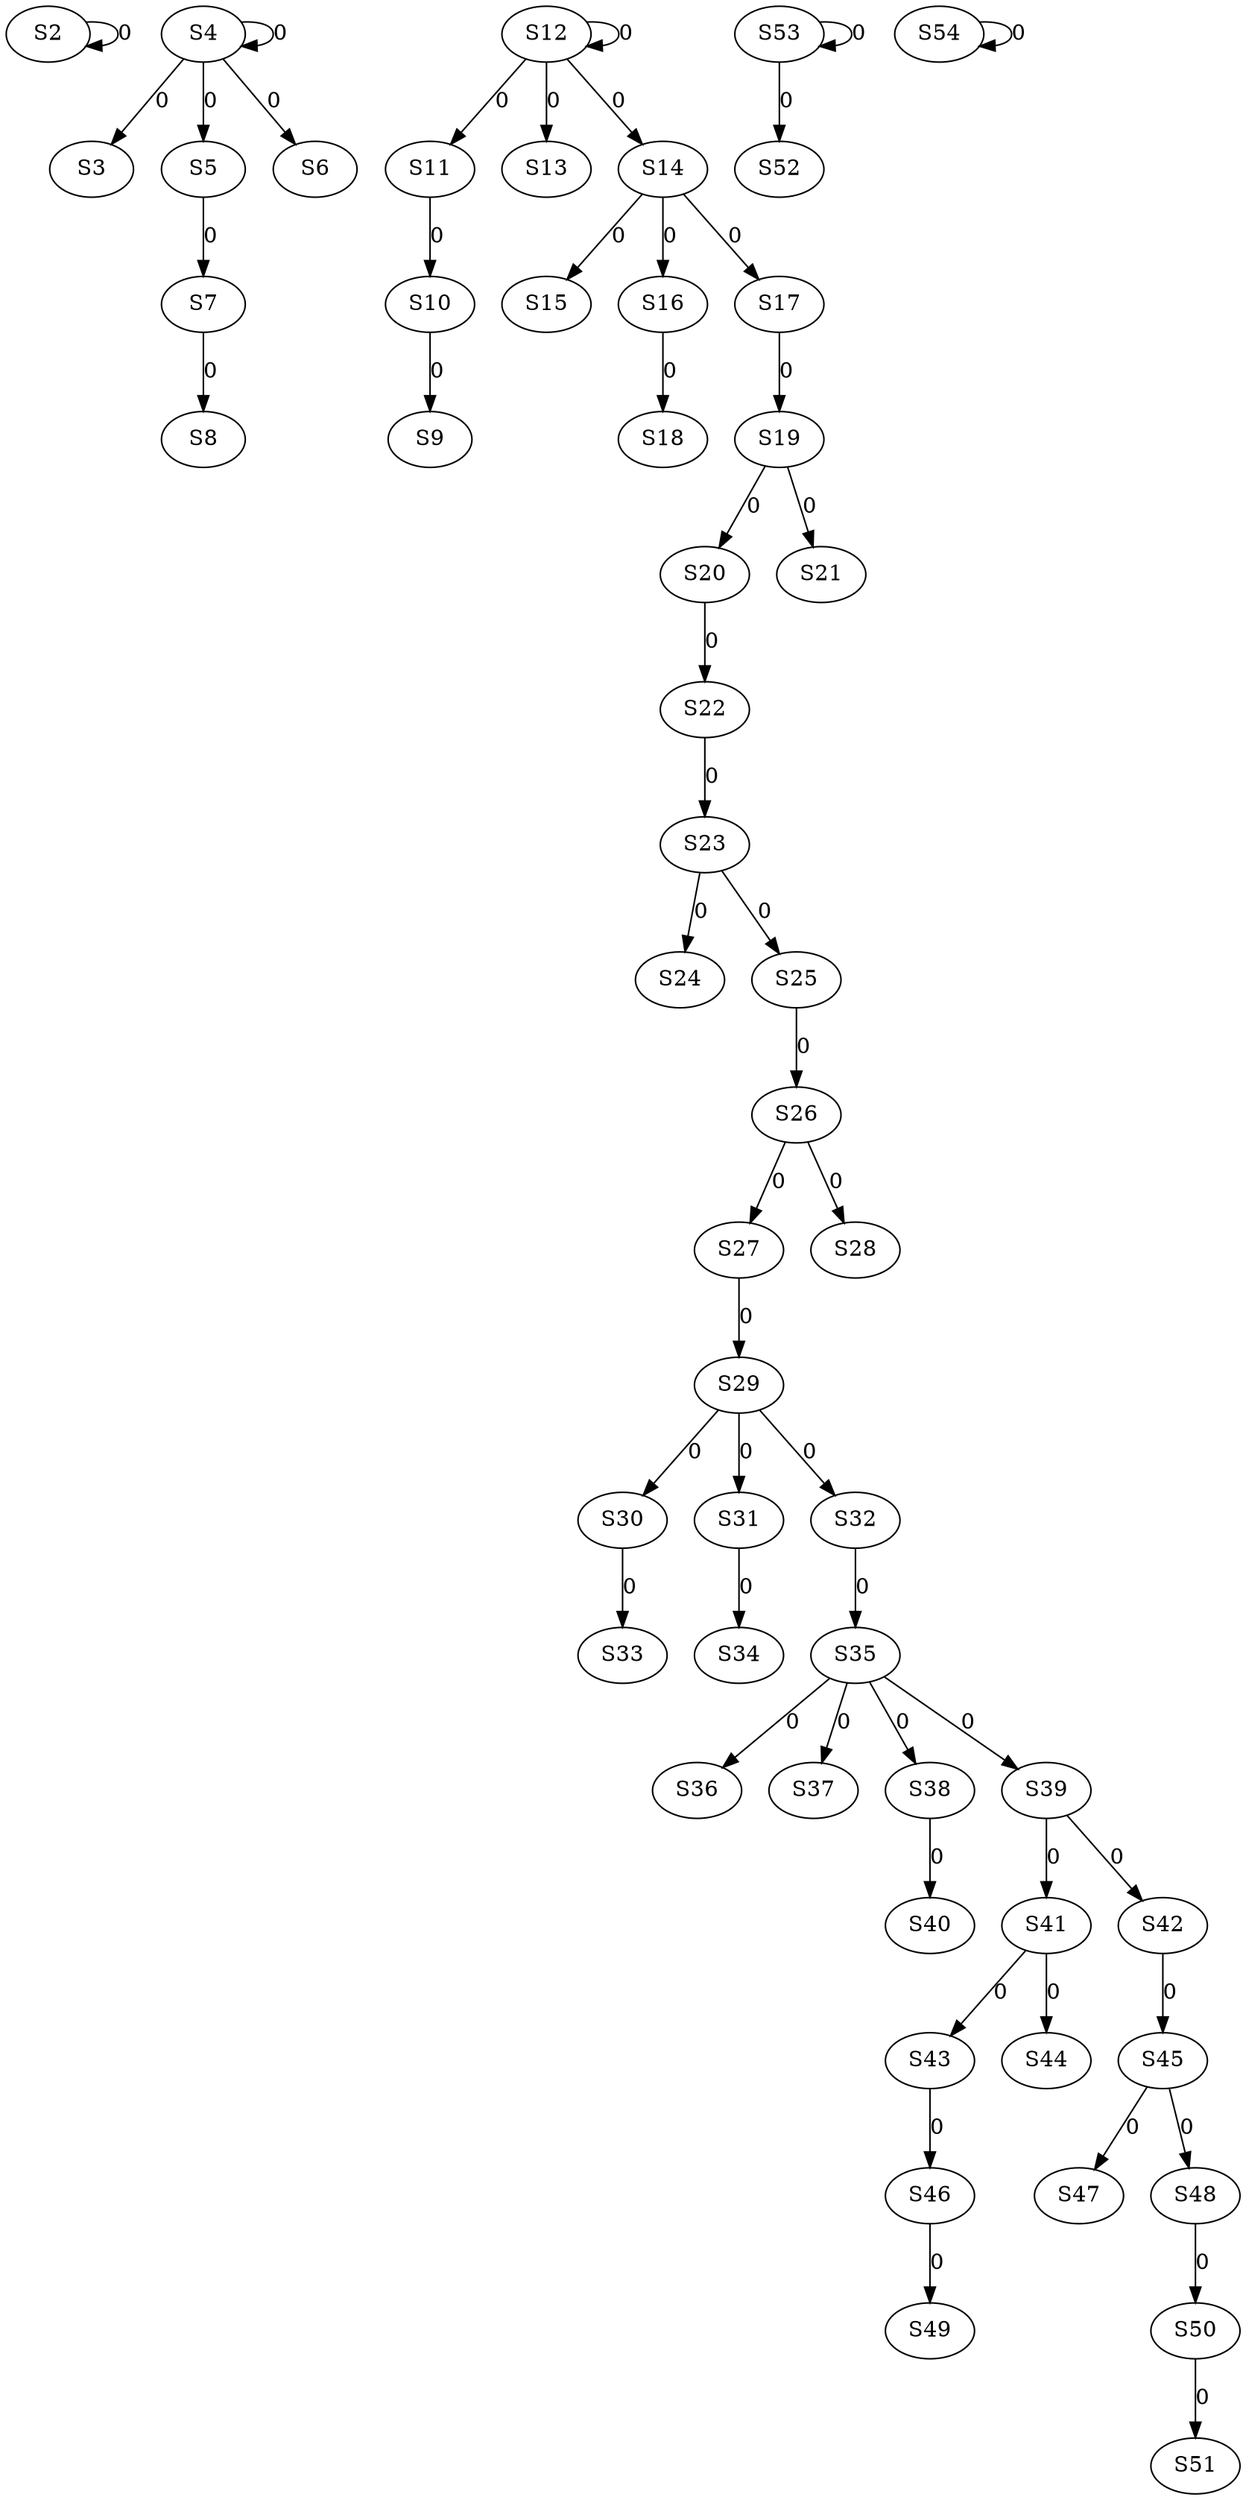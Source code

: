 strict digraph {
	S2 -> S2 [ label = 0 ];
	S4 -> S3 [ label = 0 ];
	S4 -> S4 [ label = 0 ];
	S4 -> S5 [ label = 0 ];
	S4 -> S6 [ label = 0 ];
	S5 -> S7 [ label = 0 ];
	S7 -> S8 [ label = 0 ];
	S10 -> S9 [ label = 0 ];
	S11 -> S10 [ label = 0 ];
	S12 -> S11 [ label = 0 ];
	S12 -> S12 [ label = 0 ];
	S12 -> S13 [ label = 0 ];
	S12 -> S14 [ label = 0 ];
	S14 -> S15 [ label = 0 ];
	S14 -> S16 [ label = 0 ];
	S14 -> S17 [ label = 0 ];
	S16 -> S18 [ label = 0 ];
	S17 -> S19 [ label = 0 ];
	S19 -> S20 [ label = 0 ];
	S19 -> S21 [ label = 0 ];
	S20 -> S22 [ label = 0 ];
	S22 -> S23 [ label = 0 ];
	S23 -> S24 [ label = 0 ];
	S23 -> S25 [ label = 0 ];
	S25 -> S26 [ label = 0 ];
	S26 -> S27 [ label = 0 ];
	S26 -> S28 [ label = 0 ];
	S27 -> S29 [ label = 0 ];
	S29 -> S30 [ label = 0 ];
	S29 -> S31 [ label = 0 ];
	S29 -> S32 [ label = 0 ];
	S30 -> S33 [ label = 0 ];
	S31 -> S34 [ label = 0 ];
	S32 -> S35 [ label = 0 ];
	S35 -> S36 [ label = 0 ];
	S35 -> S37 [ label = 0 ];
	S35 -> S38 [ label = 0 ];
	S35 -> S39 [ label = 0 ];
	S38 -> S40 [ label = 0 ];
	S39 -> S41 [ label = 0 ];
	S39 -> S42 [ label = 0 ];
	S41 -> S43 [ label = 0 ];
	S41 -> S44 [ label = 0 ];
	S42 -> S45 [ label = 0 ];
	S43 -> S46 [ label = 0 ];
	S45 -> S47 [ label = 0 ];
	S45 -> S48 [ label = 0 ];
	S46 -> S49 [ label = 0 ];
	S48 -> S50 [ label = 0 ];
	S50 -> S51 [ label = 0 ];
	S53 -> S52 [ label = 0 ];
	S53 -> S53 [ label = 0 ];
	S54 -> S54 [ label = 0 ];
}